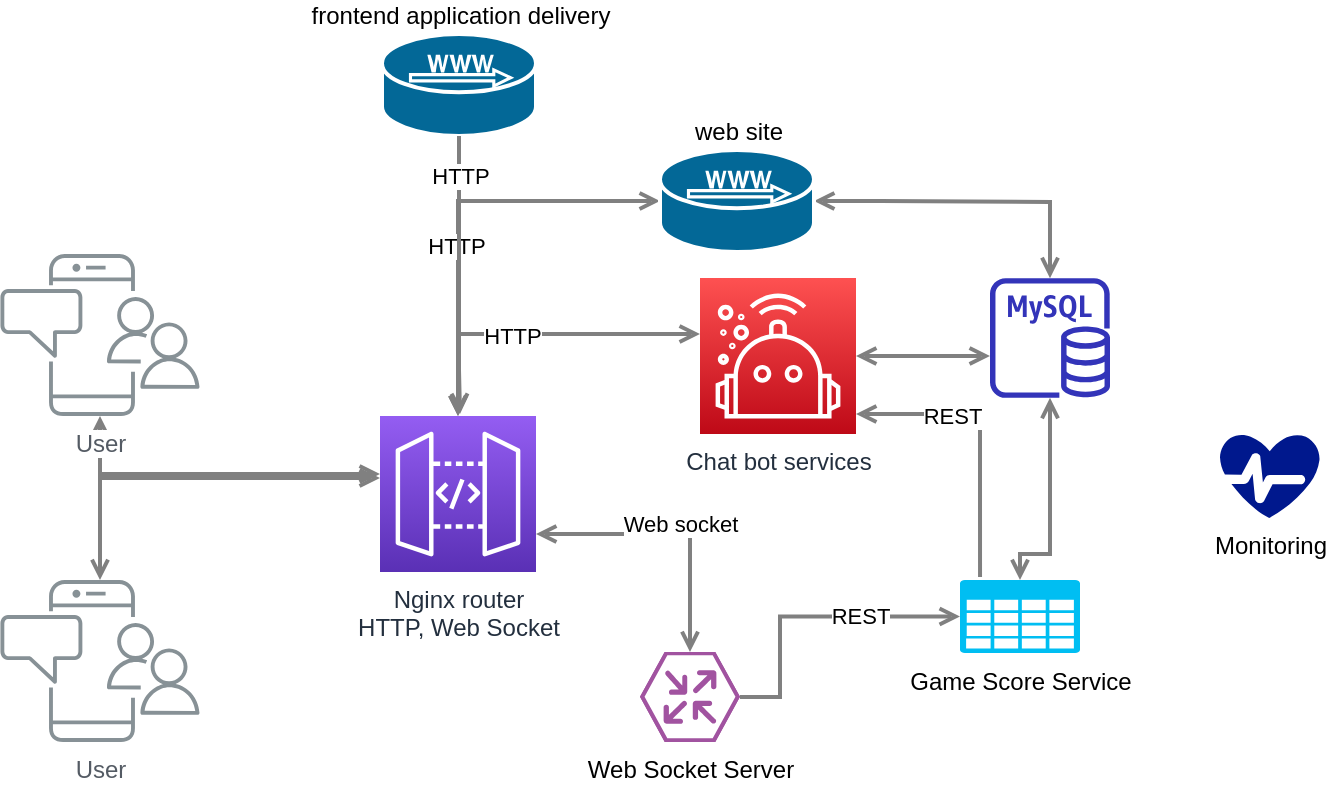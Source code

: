 <mxfile version="14.1.8" type="device"><diagram id="Ht1M8jgEwFfnCIfOTk4-" name="Page-1"><mxGraphModel dx="978" dy="732" grid="1" gridSize="10" guides="1" tooltips="1" connect="1" arrows="1" fold="1" page="1" pageScale="1" pageWidth="1169" pageHeight="827" math="0" shadow="0"><root><mxCell id="0"/><mxCell id="1" parent="0"/><mxCell id="UEzPUAAOIrF-is8g5C7q-128" style="edgeStyle=orthogonalEdgeStyle;rounded=0;orthogonalLoop=1;jettySize=auto;html=1;startArrow=open;startFill=0;endArrow=open;endFill=0;strokeWidth=2;strokeColor=#808080;exitX=1;exitY=0.5;exitDx=0;exitDy=0;exitPerimeter=0;" parent="1" source="AO_5sKcHj9u_WGimUMG7-2" target="AO_5sKcHj9u_WGimUMG7-3" edge="1"><mxGeometry relative="1" as="geometry"><Array as="points"><mxPoint x="510" y="144"/><mxPoint x="510" y="144"/></Array><mxPoint x="260.5" y="461.1" as="sourcePoint"/></mxGeometry></mxCell><mxCell id="UEzPUAAOIrF-is8g5C7q-127" style="edgeStyle=orthogonalEdgeStyle;rounded=0;orthogonalLoop=1;jettySize=auto;html=1;startArrow=open;startFill=0;endArrow=open;endFill=0;strokeWidth=2;strokeColor=#808080;" parent="1" source="AO_5sKcHj9u_WGimUMG7-1" target="UEzPUAAOIrF-is8g5C7q-114" edge="1"><mxGeometry relative="1" as="geometry"><Array as="points"><mxPoint x="120" y="282"/></Array></mxGeometry></mxCell><mxCell id="UEzPUAAOIrF-is8g5C7q-126" style="edgeStyle=orthogonalEdgeStyle;rounded=0;orthogonalLoop=1;jettySize=auto;html=1;startArrow=open;startFill=0;endArrow=open;endFill=0;strokeWidth=2;strokeColor=#808080;exitX=0;exitY=0.5;exitDx=0;exitDy=0;exitPerimeter=0;" parent="1" source="AO_5sKcHj9u_WGimUMG7-2" target="UEzPUAAOIrF-is8g5C7q-114" edge="1"><mxGeometry relative="1" as="geometry"><mxPoint x="490.5" y="250.5" as="sourcePoint"/><Array as="points"><mxPoint x="299" y="144"/></Array></mxGeometry></mxCell><mxCell id="AO_5sKcHj9u_WGimUMG7-5" value="HTTP" style="edgeLabel;html=1;align=center;verticalAlign=middle;resizable=0;points=[];" vertex="1" connectable="0" parent="UEzPUAAOIrF-is8g5C7q-126"><mxGeometry x="0.172" y="-1" relative="1" as="geometry"><mxPoint y="1" as="offset"/></mxGeometry></mxCell><mxCell id="UEzPUAAOIrF-is8g5C7q-129" style="edgeStyle=orthogonalEdgeStyle;rounded=0;orthogonalLoop=1;jettySize=auto;html=1;startArrow=open;startFill=0;endArrow=open;endFill=0;strokeWidth=2;strokeColor=#808080;" parent="1" source="UEzPUAAOIrF-is8g5C7q-114" target="AO_5sKcHj9u_WGimUMG7-7" edge="1"><mxGeometry relative="1" as="geometry"><Array as="points"><mxPoint x="299" y="210"/></Array><mxPoint x="580.5" y="391.5" as="targetPoint"/></mxGeometry></mxCell><mxCell id="AO_5sKcHj9u_WGimUMG7-8" value="HTTP" style="edgeLabel;html=1;align=center;verticalAlign=middle;resizable=0;points=[];" vertex="1" connectable="0" parent="UEzPUAAOIrF-is8g5C7q-129"><mxGeometry x="-0.158" y="-1" relative="1" as="geometry"><mxPoint as="offset"/></mxGeometry></mxCell><mxCell id="UEzPUAAOIrF-is8g5C7q-133" style="edgeStyle=orthogonalEdgeStyle;rounded=0;orthogonalLoop=1;jettySize=auto;html=1;startArrow=open;startFill=0;endArrow=open;endFill=0;strokeWidth=2;strokeColor=#808080;" parent="1" source="AO_5sKcHj9u_WGimUMG7-7" target="AO_5sKcHj9u_WGimUMG7-3" edge="1"><mxGeometry relative="1" as="geometry"><Array as="points"><mxPoint x="600" y="230"/></Array><mxPoint x="488" y="333" as="sourcePoint"/><mxPoint x="570" y="221" as="targetPoint"/></mxGeometry></mxCell><mxCell id="UEzPUAAOIrF-is8g5C7q-139" style="edgeStyle=orthogonalEdgeStyle;rounded=0;orthogonalLoop=1;jettySize=auto;html=1;startArrow=open;startFill=0;endArrow=open;endFill=0;strokeWidth=2;strokeColor=#808080;" parent="1" source="UEzPUAAOIrF-is8g5C7q-110" target="UEzPUAAOIrF-is8g5C7q-114" edge="1"><mxGeometry relative="1" as="geometry"><mxPoint x="270.285" y="261.676" as="sourcePoint"/><mxPoint x="422.5" y="124.029" as="targetPoint"/><Array as="points"><mxPoint x="120" y="280"/></Array></mxGeometry></mxCell><mxCell id="UEzPUAAOIrF-is8g5C7q-141" style="edgeStyle=orthogonalEdgeStyle;rounded=0;orthogonalLoop=1;jettySize=auto;html=1;startArrow=open;startFill=0;endArrow=open;endFill=0;strokeWidth=2;strokeColor=#808080;exitX=0.5;exitY=0;exitDx=0;exitDy=0;exitPerimeter=0;" parent="1" source="AO_5sKcHj9u_WGimUMG7-4" target="UEzPUAAOIrF-is8g5C7q-114" edge="1"><mxGeometry relative="1" as="geometry"><mxPoint x="529.5" y="289.5" as="sourcePoint"/><mxPoint x="418.466" y="347.5" as="targetPoint"/><Array as="points"><mxPoint x="415" y="310"/></Array></mxGeometry></mxCell><mxCell id="AO_5sKcHj9u_WGimUMG7-6" value="Web socket" style="edgeLabel;html=1;align=center;verticalAlign=middle;resizable=0;points=[];" vertex="1" connectable="0" parent="UEzPUAAOIrF-is8g5C7q-141"><mxGeometry x="-0.056" y="-5" relative="1" as="geometry"><mxPoint as="offset"/></mxGeometry></mxCell><mxCell id="UEzPUAAOIrF-is8g5C7q-110" value="User" style="outlineConnect=0;gradientColor=none;fontColor=#545B64;strokeColor=none;fillColor=#879196;dashed=0;verticalLabelPosition=bottom;verticalAlign=top;align=center;html=1;fontSize=12;fontStyle=0;aspect=fixed;shape=mxgraph.aws4.illustration_notification;pointerEvents=1;labelBackgroundColor=#ffffff;" parent="1" vertex="1"><mxGeometry x="70" y="170" width="100" height="81" as="geometry"/></mxCell><mxCell id="UEzPUAAOIrF-is8g5C7q-114" value="Nginx router&lt;br&gt;HTTP, Web Socket" style="outlineConnect=0;fontColor=#232F3E;gradientColor=#945DF2;gradientDirection=north;fillColor=#5A30B5;strokeColor=#ffffff;dashed=0;verticalLabelPosition=bottom;verticalAlign=top;align=center;html=1;fontSize=12;fontStyle=0;aspect=fixed;shape=mxgraph.aws4.resourceIcon;resIcon=mxgraph.aws4.api_gateway;labelBackgroundColor=#ffffff;" parent="1" vertex="1"><mxGeometry x="260" y="251" width="78" height="78" as="geometry"/></mxCell><mxCell id="AO_5sKcHj9u_WGimUMG7-1" value="User" style="outlineConnect=0;gradientColor=none;fontColor=#545B64;strokeColor=none;fillColor=#879196;dashed=0;verticalLabelPosition=bottom;verticalAlign=top;align=center;html=1;fontSize=12;fontStyle=0;aspect=fixed;shape=mxgraph.aws4.illustration_notification;pointerEvents=1;labelBackgroundColor=#ffffff;" vertex="1" parent="1"><mxGeometry x="70" y="333" width="100" height="81" as="geometry"/></mxCell><mxCell id="AO_5sKcHj9u_WGimUMG7-2" value="web site" style="shape=mxgraph.cisco.servers.microwebserver;html=1;pointerEvents=1;dashed=0;fillColor=#036897;strokeColor=#ffffff;strokeWidth=2;verticalLabelPosition=top;verticalAlign=bottom;align=center;outlineConnect=0;labelPosition=center;" vertex="1" parent="1"><mxGeometry x="400" y="118" width="77" height="51" as="geometry"/></mxCell><mxCell id="AO_5sKcHj9u_WGimUMG7-3" value="" style="outlineConnect=0;fontColor=#232F3E;gradientColor=none;fillColor=#3334B9;strokeColor=none;dashed=0;verticalLabelPosition=bottom;verticalAlign=top;align=center;html=1;fontSize=12;fontStyle=0;aspect=fixed;pointerEvents=1;shape=mxgraph.aws4.rds_mysql_instance;" vertex="1" parent="1"><mxGeometry x="565" y="182" width="60" height="60" as="geometry"/></mxCell><mxCell id="AO_5sKcHj9u_WGimUMG7-4" value="Web Socket Server" style="verticalLabelPosition=bottom;html=1;fillColor=#A153A0;strokeColor=#ffffff;verticalAlign=top;align=center;points=[[0,0.5,0],[0.125,0.25,0],[0.25,0,0],[0.5,0,0],[0.75,0,0],[0.875,0.25,0],[1,0.5,0],[0.875,0.75,0],[0.75,1,0],[0.5,1,0],[0.125,0.75,0]];pointerEvents=1;shape=mxgraph.cisco_safe.compositeIcon;bgIcon=mxgraph.cisco_safe.design.blank_device;resIcon=mxgraph.cisco_safe.design.router_2;" vertex="1" parent="1"><mxGeometry x="390" y="369" width="50" height="45" as="geometry"/></mxCell><mxCell id="AO_5sKcHj9u_WGimUMG7-7" value="Chat bot services" style="outlineConnect=0;fontColor=#232F3E;gradientColor=#FE5151;gradientDirection=north;fillColor=#BE0917;strokeColor=#ffffff;dashed=0;verticalLabelPosition=bottom;verticalAlign=top;align=center;html=1;fontSize=12;fontStyle=0;aspect=fixed;shape=mxgraph.aws4.resourceIcon;resIcon=mxgraph.aws4.robomaker;" vertex="1" parent="1"><mxGeometry x="420" y="182" width="78" height="78" as="geometry"/></mxCell><mxCell id="AO_5sKcHj9u_WGimUMG7-12" value="Monitoring" style="aspect=fixed;pointerEvents=1;shadow=0;dashed=0;html=1;strokeColor=none;labelPosition=center;verticalLabelPosition=bottom;verticalAlign=top;align=center;fillColor=#00188D;shape=mxgraph.azure.health_monitoring" vertex="1" parent="1"><mxGeometry x="680" y="260" width="50" height="42" as="geometry"/></mxCell><mxCell id="AO_5sKcHj9u_WGimUMG7-14" value="Game Score Service" style="verticalLabelPosition=bottom;html=1;verticalAlign=top;align=center;strokeColor=none;fillColor=#00BEF2;shape=mxgraph.azure.storage;pointerEvents=1;" vertex="1" parent="1"><mxGeometry x="550" y="333" width="60" height="36.5" as="geometry"/></mxCell><mxCell id="AO_5sKcHj9u_WGimUMG7-16" style="edgeStyle=orthogonalEdgeStyle;rounded=0;orthogonalLoop=1;jettySize=auto;html=1;startArrow=open;startFill=0;endArrow=open;endFill=0;strokeWidth=2;strokeColor=#808080;entryX=0.5;entryY=0;entryDx=0;entryDy=0;entryPerimeter=0;" edge="1" parent="1" source="AO_5sKcHj9u_WGimUMG7-3" target="AO_5sKcHj9u_WGimUMG7-14"><mxGeometry relative="1" as="geometry"><Array as="points"><mxPoint x="595" y="320"/></Array><mxPoint x="670" y="360" as="sourcePoint"/><mxPoint x="788" y="398.5" as="targetPoint"/></mxGeometry></mxCell><mxCell id="AO_5sKcHj9u_WGimUMG7-17" style="edgeStyle=orthogonalEdgeStyle;rounded=0;orthogonalLoop=1;jettySize=auto;html=1;startArrow=none;startFill=0;endArrow=open;endFill=0;strokeWidth=2;strokeColor=#808080;exitX=1;exitY=0.5;exitDx=0;exitDy=0;exitPerimeter=0;entryX=0;entryY=0.5;entryDx=0;entryDy=0;entryPerimeter=0;" edge="1" parent="1" source="AO_5sKcHj9u_WGimUMG7-4" target="AO_5sKcHj9u_WGimUMG7-14"><mxGeometry relative="1" as="geometry"><Array as="points"><mxPoint x="460" y="392"/><mxPoint x="460" y="351"/></Array><mxPoint x="470" y="320" as="sourcePoint"/><mxPoint x="595" y="378.5" as="targetPoint"/></mxGeometry></mxCell><mxCell id="AO_5sKcHj9u_WGimUMG7-18" value="REST" style="edgeLabel;html=1;align=center;verticalAlign=middle;resizable=0;points=[];" vertex="1" connectable="0" parent="AO_5sKcHj9u_WGimUMG7-17"><mxGeometry x="0.328" y="1" relative="1" as="geometry"><mxPoint as="offset"/></mxGeometry></mxCell><mxCell id="AO_5sKcHj9u_WGimUMG7-19" value="frontend application delivery" style="shape=mxgraph.cisco.servers.microwebserver;html=1;pointerEvents=1;dashed=0;fillColor=#036897;strokeColor=#ffffff;strokeWidth=2;verticalLabelPosition=top;verticalAlign=bottom;align=center;outlineConnect=0;labelPosition=center;" vertex="1" parent="1"><mxGeometry x="261" y="60" width="77" height="51" as="geometry"/></mxCell><mxCell id="AO_5sKcHj9u_WGimUMG7-22" style="edgeStyle=orthogonalEdgeStyle;rounded=0;orthogonalLoop=1;jettySize=auto;html=1;startArrow=none;startFill=0;endArrow=open;endFill=0;strokeWidth=2;strokeColor=#808080;exitX=0.5;exitY=1;exitDx=0;exitDy=0;exitPerimeter=0;" edge="1" parent="1" source="AO_5sKcHj9u_WGimUMG7-19"><mxGeometry relative="1" as="geometry"><mxPoint x="291" y="120" as="sourcePoint"/><mxPoint x="300" y="250" as="targetPoint"/><Array as="points"><mxPoint x="300" y="228"/></Array></mxGeometry></mxCell><mxCell id="AO_5sKcHj9u_WGimUMG7-23" value="HTTP" style="edgeLabel;html=1;align=center;verticalAlign=middle;resizable=0;points=[];" vertex="1" connectable="0" parent="AO_5sKcHj9u_WGimUMG7-22"><mxGeometry x="0.172" y="-1" relative="1" as="geometry"><mxPoint x="1" y="-62" as="offset"/></mxGeometry></mxCell><mxCell id="AO_5sKcHj9u_WGimUMG7-25" style="edgeStyle=orthogonalEdgeStyle;rounded=0;orthogonalLoop=1;jettySize=auto;html=1;startArrow=none;startFill=0;endArrow=open;endFill=0;strokeWidth=2;strokeColor=#808080;exitX=0.167;exitY=-0.041;exitDx=0;exitDy=0;exitPerimeter=0;" edge="1" parent="1" source="AO_5sKcHj9u_WGimUMG7-14" target="AO_5sKcHj9u_WGimUMG7-7"><mxGeometry relative="1" as="geometry"><Array as="points"><mxPoint x="560" y="250"/></Array><mxPoint x="550" y="329" as="sourcePoint"/><mxPoint x="540" y="250" as="targetPoint"/></mxGeometry></mxCell><mxCell id="AO_5sKcHj9u_WGimUMG7-26" value="REST" style="edgeLabel;html=1;align=center;verticalAlign=middle;resizable=0;points=[];" vertex="1" connectable="0" parent="AO_5sKcHj9u_WGimUMG7-25"><mxGeometry x="0.328" y="1" relative="1" as="geometry"><mxPoint as="offset"/></mxGeometry></mxCell></root></mxGraphModel></diagram></mxfile>